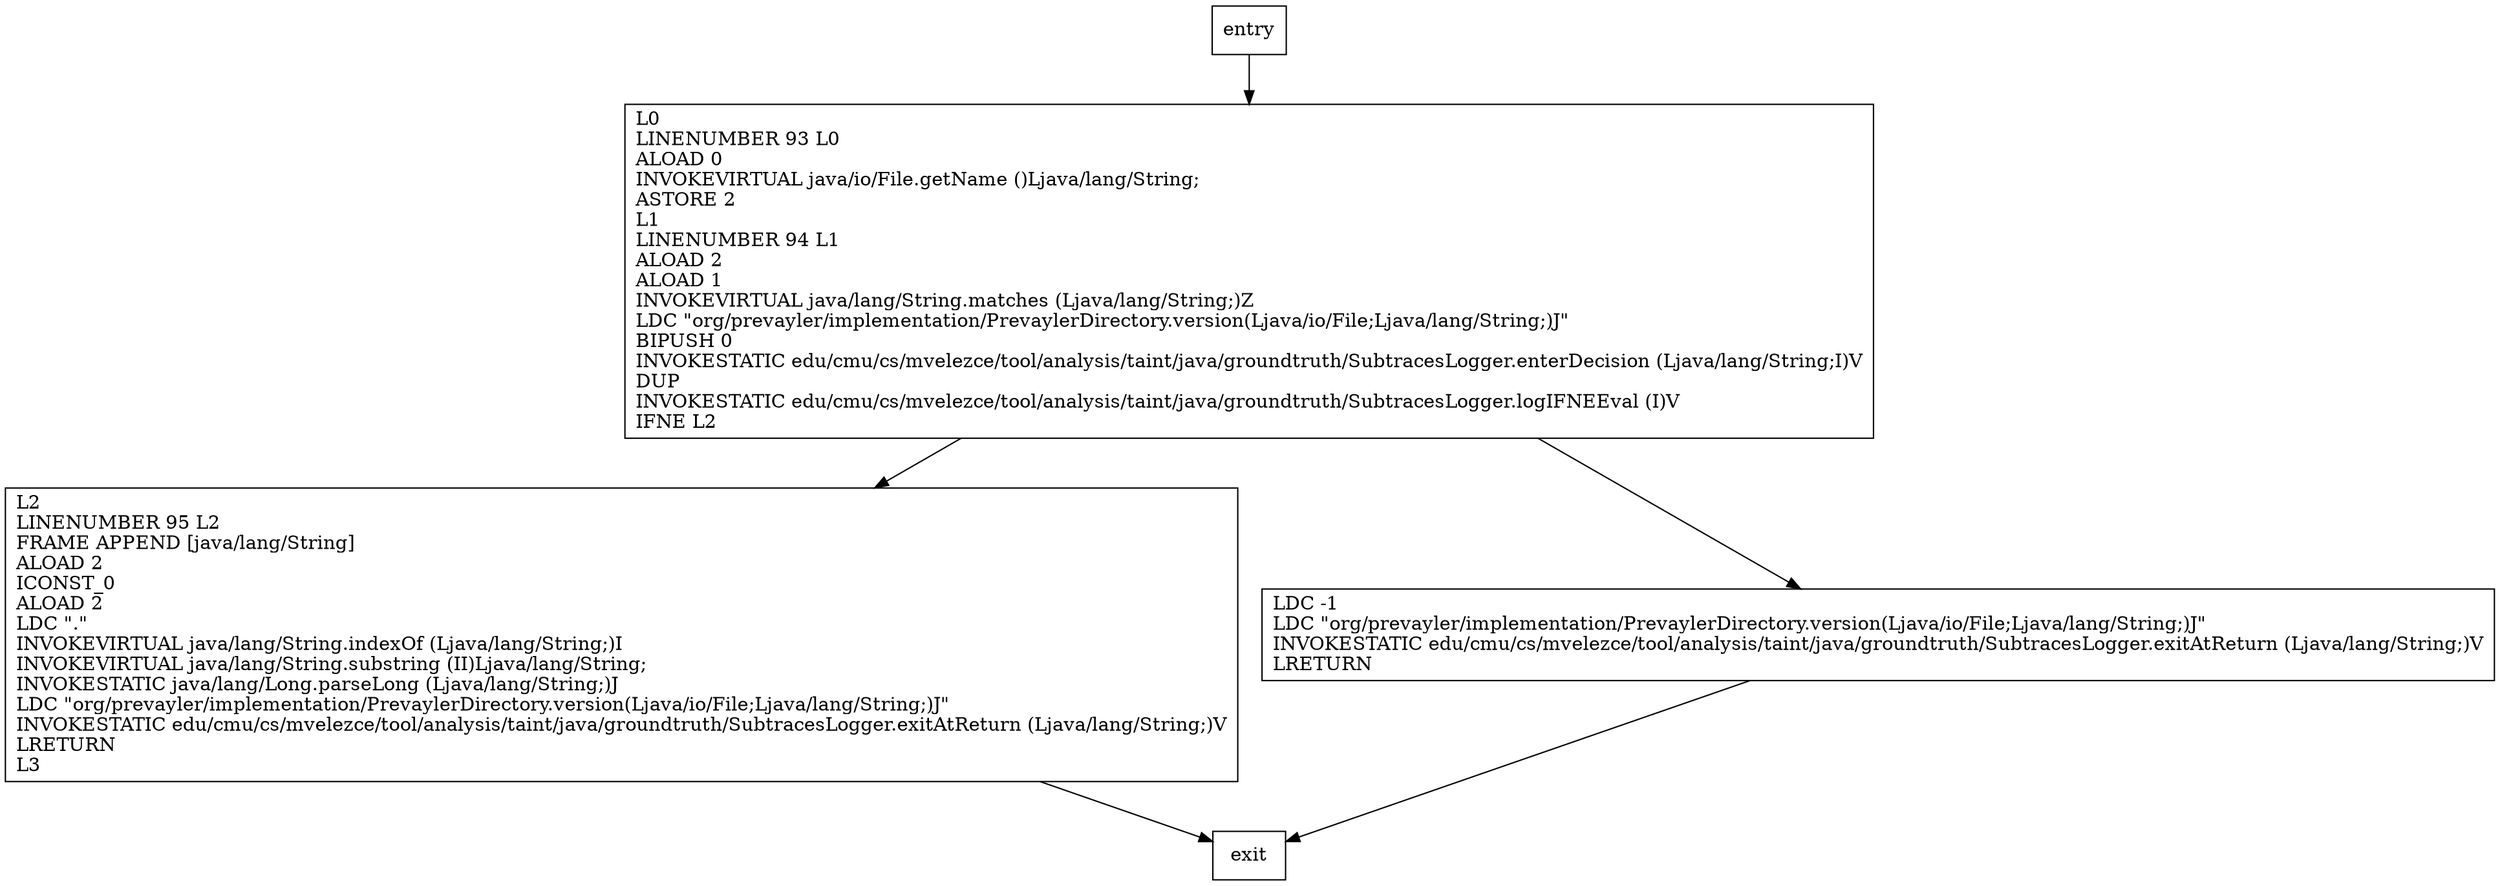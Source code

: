 digraph version {
node [shape=record];
802853600 [label="L0\lLINENUMBER 93 L0\lALOAD 0\lINVOKEVIRTUAL java/io/File.getName ()Ljava/lang/String;\lASTORE 2\lL1\lLINENUMBER 94 L1\lALOAD 2\lALOAD 1\lINVOKEVIRTUAL java/lang/String.matches (Ljava/lang/String;)Z\lLDC \"org/prevayler/implementation/PrevaylerDirectory.version(Ljava/io/File;Ljava/lang/String;)J\"\lBIPUSH 0\lINVOKESTATIC edu/cmu/cs/mvelezce/tool/analysis/taint/java/groundtruth/SubtracesLogger.enterDecision (Ljava/lang/String;I)V\lDUP\lINVOKESTATIC edu/cmu/cs/mvelezce/tool/analysis/taint/java/groundtruth/SubtracesLogger.logIFNEEval (I)V\lIFNE L2\l"];
1319381263 [label="L2\lLINENUMBER 95 L2\lFRAME APPEND [java/lang/String]\lALOAD 2\lICONST_0\lALOAD 2\lLDC \".\"\lINVOKEVIRTUAL java/lang/String.indexOf (Ljava/lang/String;)I\lINVOKEVIRTUAL java/lang/String.substring (II)Ljava/lang/String;\lINVOKESTATIC java/lang/Long.parseLong (Ljava/lang/String;)J\lLDC \"org/prevayler/implementation/PrevaylerDirectory.version(Ljava/io/File;Ljava/lang/String;)J\"\lINVOKESTATIC edu/cmu/cs/mvelezce/tool/analysis/taint/java/groundtruth/SubtracesLogger.exitAtReturn (Ljava/lang/String;)V\lLRETURN\lL3\l"];
1398464310 [label="LDC -1\lLDC \"org/prevayler/implementation/PrevaylerDirectory.version(Ljava/io/File;Ljava/lang/String;)J\"\lINVOKESTATIC edu/cmu/cs/mvelezce/tool/analysis/taint/java/groundtruth/SubtracesLogger.exitAtReturn (Ljava/lang/String;)V\lLRETURN\l"];
entry;
exit;
802853600 -> 1319381263;
802853600 -> 1398464310;
entry -> 802853600;
1319381263 -> exit;
1398464310 -> exit;
}
